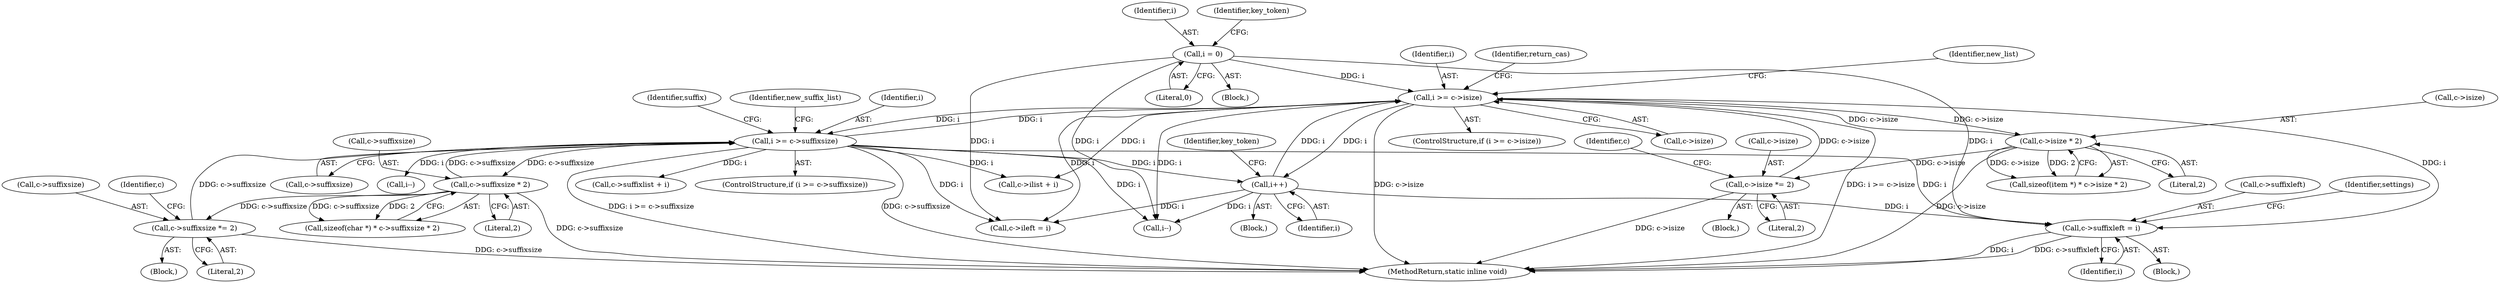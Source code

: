 digraph "0_memcached_a8c4a82787b8b6c256d61bd5c42fb7f92d1bae00@pointer" {
"1000701" [label="(Call,c->suffixleft = i)"];
"1000114" [label="(Call,i = 0)"];
"1000192" [label="(Call,i >= c->isize)"];
"1000602" [label="(Call,i++)"];
"1000260" [label="(Call,i >= c->suffixsize)"];
"1000284" [label="(Call,c->suffixsize *= 2)"];
"1000276" [label="(Call,c->suffixsize * 2)"];
"1000208" [label="(Call,c->isize * 2)"];
"1000216" [label="(Call,c->isize *= 2)"];
"1000306" [label="(Identifier,suffix)"];
"1000283" [label="(Block,)"];
"1000345" [label="(Call,c->suffixlist + i)"];
"1000193" [label="(Identifier,i)"];
"1000650" [label="(Identifier,key_token)"];
"1000223" [label="(Identifier,c)"];
"1000208" [label="(Call,c->isize * 2)"];
"1000110" [label="(Block,)"];
"1000693" [label="(Block,)"];
"1000277" [label="(Call,c->suffixsize)"];
"1000701" [label="(Call,c->suffixleft = i)"];
"1000216" [label="(Call,c->isize *= 2)"];
"1000276" [label="(Call,c->suffixsize * 2)"];
"1000705" [label="(Identifier,i)"];
"1000114" [label="(Call,i = 0)"];
"1000239" [label="(Identifier,return_cas)"];
"1000291" [label="(Identifier,c)"];
"1000268" [label="(Identifier,new_suffix_list)"];
"1000115" [label="(Identifier,i)"];
"1000702" [label="(Call,c->suffixleft)"];
"1000194" [label="(Call,c->isize)"];
"1000116" [label="(Literal,0)"];
"1000220" [label="(Literal,2)"];
"1000681" [label="(Call,c->ileft = i)"];
"1000259" [label="(ControlStructure,if (i >= c->suffixsize))"];
"1000215" [label="(Block,)"];
"1000260" [label="(Call,i >= c->suffixsize)"];
"1000603" [label="(Identifier,i)"];
"1000205" [label="(Call,sizeof(item *) * c->isize * 2)"];
"1000200" [label="(Identifier,new_list)"];
"1000261" [label="(Identifier,i)"];
"1000284" [label="(Call,c->suffixsize *= 2)"];
"1000280" [label="(Literal,2)"];
"1000209" [label="(Call,c->isize)"];
"1000755" [label="(MethodReturn,static inline void)"];
"1000212" [label="(Literal,2)"];
"1000273" [label="(Call,sizeof(char *) * c->suffixsize * 2)"];
"1000596" [label="(Call,c->ilist + i)"];
"1000120" [label="(Identifier,key_token)"];
"1000159" [label="(Call,i--)"];
"1000262" [label="(Call,c->suffixsize)"];
"1000285" [label="(Call,c->suffixsize)"];
"1000217" [label="(Call,c->isize)"];
"1000709" [label="(Identifier,settings)"];
"1000602" [label="(Call,i++)"];
"1000191" [label="(ControlStructure,if (i >= c->isize))"];
"1000331" [label="(Call,i--)"];
"1000190" [label="(Block,)"];
"1000192" [label="(Call,i >= c->isize)"];
"1000288" [label="(Literal,2)"];
"1000701" -> "1000693"  [label="AST: "];
"1000701" -> "1000705"  [label="CFG: "];
"1000702" -> "1000701"  [label="AST: "];
"1000705" -> "1000701"  [label="AST: "];
"1000709" -> "1000701"  [label="CFG: "];
"1000701" -> "1000755"  [label="DDG: i"];
"1000701" -> "1000755"  [label="DDG: c->suffixleft"];
"1000114" -> "1000701"  [label="DDG: i"];
"1000192" -> "1000701"  [label="DDG: i"];
"1000602" -> "1000701"  [label="DDG: i"];
"1000260" -> "1000701"  [label="DDG: i"];
"1000114" -> "1000110"  [label="AST: "];
"1000114" -> "1000116"  [label="CFG: "];
"1000115" -> "1000114"  [label="AST: "];
"1000116" -> "1000114"  [label="AST: "];
"1000120" -> "1000114"  [label="CFG: "];
"1000114" -> "1000159"  [label="DDG: i"];
"1000114" -> "1000192"  [label="DDG: i"];
"1000114" -> "1000681"  [label="DDG: i"];
"1000192" -> "1000191"  [label="AST: "];
"1000192" -> "1000194"  [label="CFG: "];
"1000193" -> "1000192"  [label="AST: "];
"1000194" -> "1000192"  [label="AST: "];
"1000200" -> "1000192"  [label="CFG: "];
"1000239" -> "1000192"  [label="CFG: "];
"1000192" -> "1000755"  [label="DDG: c->isize"];
"1000192" -> "1000755"  [label="DDG: i >= c->isize"];
"1000192" -> "1000159"  [label="DDG: i"];
"1000602" -> "1000192"  [label="DDG: i"];
"1000260" -> "1000192"  [label="DDG: i"];
"1000208" -> "1000192"  [label="DDG: c->isize"];
"1000216" -> "1000192"  [label="DDG: c->isize"];
"1000192" -> "1000208"  [label="DDG: c->isize"];
"1000192" -> "1000260"  [label="DDG: i"];
"1000192" -> "1000596"  [label="DDG: i"];
"1000192" -> "1000602"  [label="DDG: i"];
"1000192" -> "1000681"  [label="DDG: i"];
"1000602" -> "1000190"  [label="AST: "];
"1000602" -> "1000603"  [label="CFG: "];
"1000603" -> "1000602"  [label="AST: "];
"1000650" -> "1000602"  [label="CFG: "];
"1000602" -> "1000159"  [label="DDG: i"];
"1000260" -> "1000602"  [label="DDG: i"];
"1000602" -> "1000681"  [label="DDG: i"];
"1000260" -> "1000259"  [label="AST: "];
"1000260" -> "1000262"  [label="CFG: "];
"1000261" -> "1000260"  [label="AST: "];
"1000262" -> "1000260"  [label="AST: "];
"1000268" -> "1000260"  [label="CFG: "];
"1000306" -> "1000260"  [label="CFG: "];
"1000260" -> "1000755"  [label="DDG: i >= c->suffixsize"];
"1000260" -> "1000755"  [label="DDG: c->suffixsize"];
"1000260" -> "1000159"  [label="DDG: i"];
"1000284" -> "1000260"  [label="DDG: c->suffixsize"];
"1000276" -> "1000260"  [label="DDG: c->suffixsize"];
"1000260" -> "1000276"  [label="DDG: c->suffixsize"];
"1000260" -> "1000331"  [label="DDG: i"];
"1000260" -> "1000345"  [label="DDG: i"];
"1000260" -> "1000596"  [label="DDG: i"];
"1000260" -> "1000681"  [label="DDG: i"];
"1000284" -> "1000283"  [label="AST: "];
"1000284" -> "1000288"  [label="CFG: "];
"1000285" -> "1000284"  [label="AST: "];
"1000288" -> "1000284"  [label="AST: "];
"1000291" -> "1000284"  [label="CFG: "];
"1000284" -> "1000755"  [label="DDG: c->suffixsize"];
"1000276" -> "1000284"  [label="DDG: c->suffixsize"];
"1000276" -> "1000273"  [label="AST: "];
"1000276" -> "1000280"  [label="CFG: "];
"1000277" -> "1000276"  [label="AST: "];
"1000280" -> "1000276"  [label="AST: "];
"1000273" -> "1000276"  [label="CFG: "];
"1000276" -> "1000755"  [label="DDG: c->suffixsize"];
"1000276" -> "1000273"  [label="DDG: c->suffixsize"];
"1000276" -> "1000273"  [label="DDG: 2"];
"1000208" -> "1000205"  [label="AST: "];
"1000208" -> "1000212"  [label="CFG: "];
"1000209" -> "1000208"  [label="AST: "];
"1000212" -> "1000208"  [label="AST: "];
"1000205" -> "1000208"  [label="CFG: "];
"1000208" -> "1000755"  [label="DDG: c->isize"];
"1000208" -> "1000205"  [label="DDG: c->isize"];
"1000208" -> "1000205"  [label="DDG: 2"];
"1000208" -> "1000216"  [label="DDG: c->isize"];
"1000216" -> "1000215"  [label="AST: "];
"1000216" -> "1000220"  [label="CFG: "];
"1000217" -> "1000216"  [label="AST: "];
"1000220" -> "1000216"  [label="AST: "];
"1000223" -> "1000216"  [label="CFG: "];
"1000216" -> "1000755"  [label="DDG: c->isize"];
}

